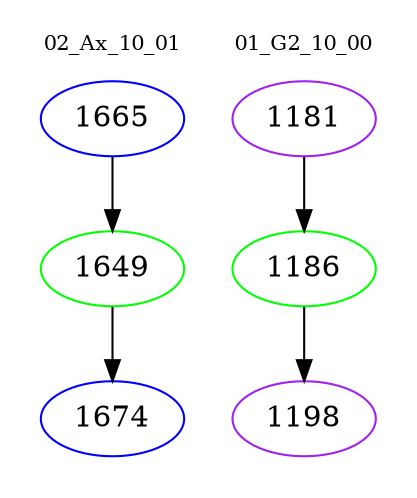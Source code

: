 digraph{
subgraph cluster_0 {
color = white
label = "02_Ax_10_01";
fontsize=10;
T0_1665 [label="1665", color="blue"]
T0_1665 -> T0_1649 [color="black"]
T0_1649 [label="1649", color="green"]
T0_1649 -> T0_1674 [color="black"]
T0_1674 [label="1674", color="blue"]
}
subgraph cluster_1 {
color = white
label = "01_G2_10_00";
fontsize=10;
T1_1181 [label="1181", color="purple"]
T1_1181 -> T1_1186 [color="black"]
T1_1186 [label="1186", color="green"]
T1_1186 -> T1_1198 [color="black"]
T1_1198 [label="1198", color="purple"]
}
}
